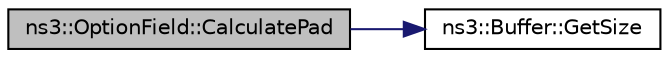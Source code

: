 digraph "ns3::OptionField::CalculatePad"
{
 // LATEX_PDF_SIZE
  edge [fontname="Helvetica",fontsize="10",labelfontname="Helvetica",labelfontsize="10"];
  node [fontname="Helvetica",fontsize="10",shape=record];
  rankdir="LR";
  Node1 [label="ns3::OptionField::CalculatePad",height=0.2,width=0.4,color="black", fillcolor="grey75", style="filled", fontcolor="black",tooltip="Calculate padding."];
  Node1 -> Node2 [color="midnightblue",fontsize="10",style="solid",fontname="Helvetica"];
  Node2 [label="ns3::Buffer::GetSize",height=0.2,width=0.4,color="black", fillcolor="white", style="filled",URL="$classns3_1_1_buffer.html#a60c9172d2b102f8856c81b2126c8b209",tooltip=" "];
}

